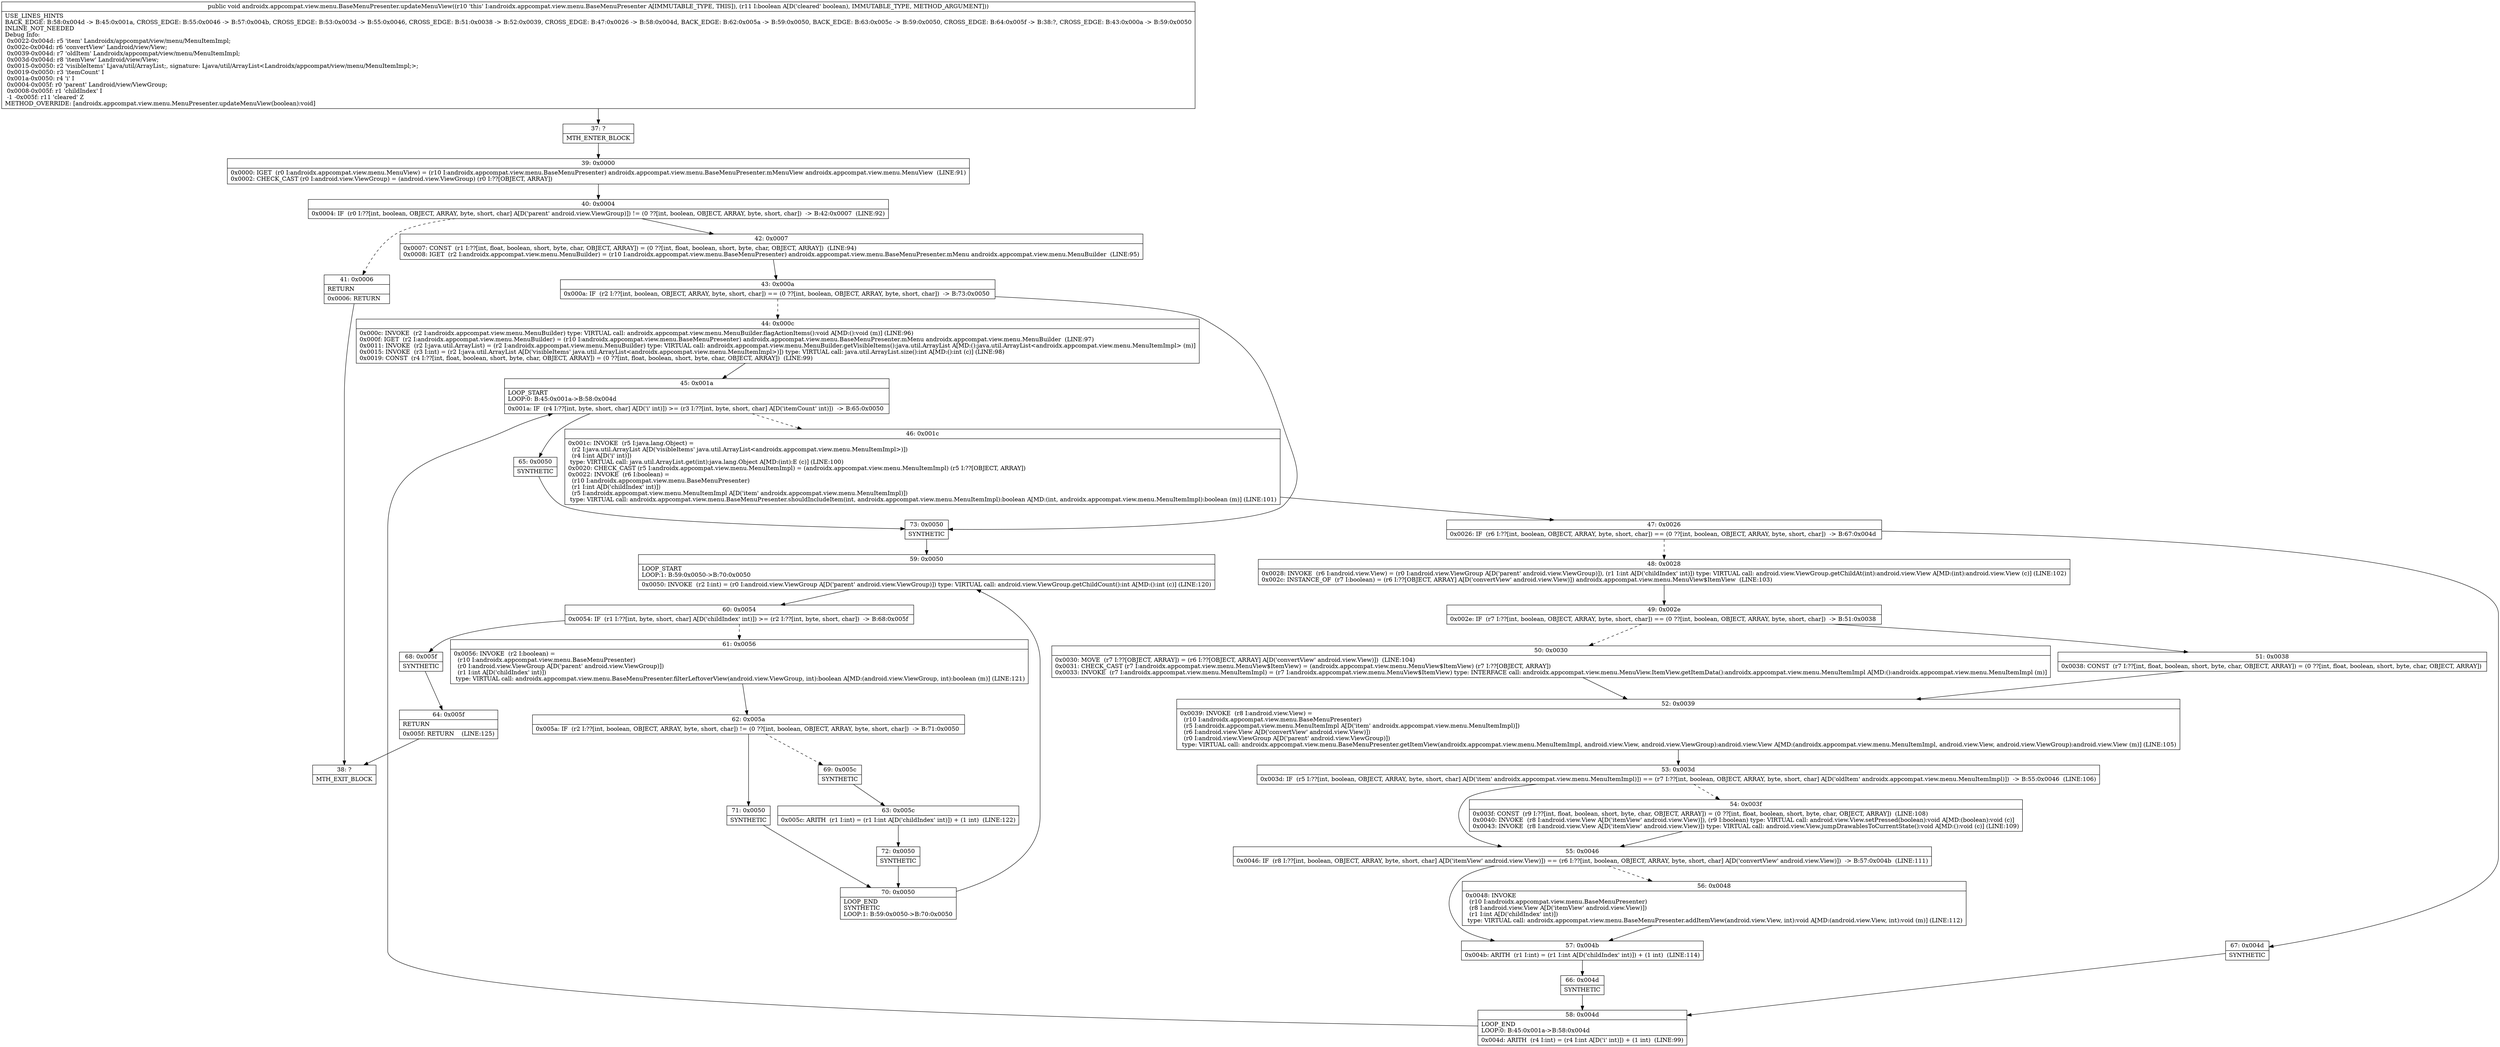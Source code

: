 digraph "CFG forandroidx.appcompat.view.menu.BaseMenuPresenter.updateMenuView(Z)V" {
Node_37 [shape=record,label="{37\:\ ?|MTH_ENTER_BLOCK\l}"];
Node_39 [shape=record,label="{39\:\ 0x0000|0x0000: IGET  (r0 I:androidx.appcompat.view.menu.MenuView) = (r10 I:androidx.appcompat.view.menu.BaseMenuPresenter) androidx.appcompat.view.menu.BaseMenuPresenter.mMenuView androidx.appcompat.view.menu.MenuView  (LINE:91)\l0x0002: CHECK_CAST (r0 I:android.view.ViewGroup) = (android.view.ViewGroup) (r0 I:??[OBJECT, ARRAY]) \l}"];
Node_40 [shape=record,label="{40\:\ 0x0004|0x0004: IF  (r0 I:??[int, boolean, OBJECT, ARRAY, byte, short, char] A[D('parent' android.view.ViewGroup)]) != (0 ??[int, boolean, OBJECT, ARRAY, byte, short, char])  \-\> B:42:0x0007  (LINE:92)\l}"];
Node_41 [shape=record,label="{41\:\ 0x0006|RETURN\l|0x0006: RETURN   \l}"];
Node_38 [shape=record,label="{38\:\ ?|MTH_EXIT_BLOCK\l}"];
Node_42 [shape=record,label="{42\:\ 0x0007|0x0007: CONST  (r1 I:??[int, float, boolean, short, byte, char, OBJECT, ARRAY]) = (0 ??[int, float, boolean, short, byte, char, OBJECT, ARRAY])  (LINE:94)\l0x0008: IGET  (r2 I:androidx.appcompat.view.menu.MenuBuilder) = (r10 I:androidx.appcompat.view.menu.BaseMenuPresenter) androidx.appcompat.view.menu.BaseMenuPresenter.mMenu androidx.appcompat.view.menu.MenuBuilder  (LINE:95)\l}"];
Node_43 [shape=record,label="{43\:\ 0x000a|0x000a: IF  (r2 I:??[int, boolean, OBJECT, ARRAY, byte, short, char]) == (0 ??[int, boolean, OBJECT, ARRAY, byte, short, char])  \-\> B:73:0x0050 \l}"];
Node_44 [shape=record,label="{44\:\ 0x000c|0x000c: INVOKE  (r2 I:androidx.appcompat.view.menu.MenuBuilder) type: VIRTUAL call: androidx.appcompat.view.menu.MenuBuilder.flagActionItems():void A[MD:():void (m)] (LINE:96)\l0x000f: IGET  (r2 I:androidx.appcompat.view.menu.MenuBuilder) = (r10 I:androidx.appcompat.view.menu.BaseMenuPresenter) androidx.appcompat.view.menu.BaseMenuPresenter.mMenu androidx.appcompat.view.menu.MenuBuilder  (LINE:97)\l0x0011: INVOKE  (r2 I:java.util.ArrayList) = (r2 I:androidx.appcompat.view.menu.MenuBuilder) type: VIRTUAL call: androidx.appcompat.view.menu.MenuBuilder.getVisibleItems():java.util.ArrayList A[MD:():java.util.ArrayList\<androidx.appcompat.view.menu.MenuItemImpl\> (m)]\l0x0015: INVOKE  (r3 I:int) = (r2 I:java.util.ArrayList A[D('visibleItems' java.util.ArrayList\<androidx.appcompat.view.menu.MenuItemImpl\>)]) type: VIRTUAL call: java.util.ArrayList.size():int A[MD:():int (c)] (LINE:98)\l0x0019: CONST  (r4 I:??[int, float, boolean, short, byte, char, OBJECT, ARRAY]) = (0 ??[int, float, boolean, short, byte, char, OBJECT, ARRAY])  (LINE:99)\l}"];
Node_45 [shape=record,label="{45\:\ 0x001a|LOOP_START\lLOOP:0: B:45:0x001a\-\>B:58:0x004d\l|0x001a: IF  (r4 I:??[int, byte, short, char] A[D('i' int)]) \>= (r3 I:??[int, byte, short, char] A[D('itemCount' int)])  \-\> B:65:0x0050 \l}"];
Node_46 [shape=record,label="{46\:\ 0x001c|0x001c: INVOKE  (r5 I:java.lang.Object) = \l  (r2 I:java.util.ArrayList A[D('visibleItems' java.util.ArrayList\<androidx.appcompat.view.menu.MenuItemImpl\>)])\l  (r4 I:int A[D('i' int)])\l type: VIRTUAL call: java.util.ArrayList.get(int):java.lang.Object A[MD:(int):E (c)] (LINE:100)\l0x0020: CHECK_CAST (r5 I:androidx.appcompat.view.menu.MenuItemImpl) = (androidx.appcompat.view.menu.MenuItemImpl) (r5 I:??[OBJECT, ARRAY]) \l0x0022: INVOKE  (r6 I:boolean) = \l  (r10 I:androidx.appcompat.view.menu.BaseMenuPresenter)\l  (r1 I:int A[D('childIndex' int)])\l  (r5 I:androidx.appcompat.view.menu.MenuItemImpl A[D('item' androidx.appcompat.view.menu.MenuItemImpl)])\l type: VIRTUAL call: androidx.appcompat.view.menu.BaseMenuPresenter.shouldIncludeItem(int, androidx.appcompat.view.menu.MenuItemImpl):boolean A[MD:(int, androidx.appcompat.view.menu.MenuItemImpl):boolean (m)] (LINE:101)\l}"];
Node_47 [shape=record,label="{47\:\ 0x0026|0x0026: IF  (r6 I:??[int, boolean, OBJECT, ARRAY, byte, short, char]) == (0 ??[int, boolean, OBJECT, ARRAY, byte, short, char])  \-\> B:67:0x004d \l}"];
Node_48 [shape=record,label="{48\:\ 0x0028|0x0028: INVOKE  (r6 I:android.view.View) = (r0 I:android.view.ViewGroup A[D('parent' android.view.ViewGroup)]), (r1 I:int A[D('childIndex' int)]) type: VIRTUAL call: android.view.ViewGroup.getChildAt(int):android.view.View A[MD:(int):android.view.View (c)] (LINE:102)\l0x002c: INSTANCE_OF  (r7 I:boolean) = (r6 I:??[OBJECT, ARRAY] A[D('convertView' android.view.View)]) androidx.appcompat.view.menu.MenuView$ItemView  (LINE:103)\l}"];
Node_49 [shape=record,label="{49\:\ 0x002e|0x002e: IF  (r7 I:??[int, boolean, OBJECT, ARRAY, byte, short, char]) == (0 ??[int, boolean, OBJECT, ARRAY, byte, short, char])  \-\> B:51:0x0038 \l}"];
Node_50 [shape=record,label="{50\:\ 0x0030|0x0030: MOVE  (r7 I:??[OBJECT, ARRAY]) = (r6 I:??[OBJECT, ARRAY] A[D('convertView' android.view.View)])  (LINE:104)\l0x0031: CHECK_CAST (r7 I:androidx.appcompat.view.menu.MenuView$ItemView) = (androidx.appcompat.view.menu.MenuView$ItemView) (r7 I:??[OBJECT, ARRAY]) \l0x0033: INVOKE  (r7 I:androidx.appcompat.view.menu.MenuItemImpl) = (r7 I:androidx.appcompat.view.menu.MenuView$ItemView) type: INTERFACE call: androidx.appcompat.view.menu.MenuView.ItemView.getItemData():androidx.appcompat.view.menu.MenuItemImpl A[MD:():androidx.appcompat.view.menu.MenuItemImpl (m)]\l}"];
Node_52 [shape=record,label="{52\:\ 0x0039|0x0039: INVOKE  (r8 I:android.view.View) = \l  (r10 I:androidx.appcompat.view.menu.BaseMenuPresenter)\l  (r5 I:androidx.appcompat.view.menu.MenuItemImpl A[D('item' androidx.appcompat.view.menu.MenuItemImpl)])\l  (r6 I:android.view.View A[D('convertView' android.view.View)])\l  (r0 I:android.view.ViewGroup A[D('parent' android.view.ViewGroup)])\l type: VIRTUAL call: androidx.appcompat.view.menu.BaseMenuPresenter.getItemView(androidx.appcompat.view.menu.MenuItemImpl, android.view.View, android.view.ViewGroup):android.view.View A[MD:(androidx.appcompat.view.menu.MenuItemImpl, android.view.View, android.view.ViewGroup):android.view.View (m)] (LINE:105)\l}"];
Node_53 [shape=record,label="{53\:\ 0x003d|0x003d: IF  (r5 I:??[int, boolean, OBJECT, ARRAY, byte, short, char] A[D('item' androidx.appcompat.view.menu.MenuItemImpl)]) == (r7 I:??[int, boolean, OBJECT, ARRAY, byte, short, char] A[D('oldItem' androidx.appcompat.view.menu.MenuItemImpl)])  \-\> B:55:0x0046  (LINE:106)\l}"];
Node_54 [shape=record,label="{54\:\ 0x003f|0x003f: CONST  (r9 I:??[int, float, boolean, short, byte, char, OBJECT, ARRAY]) = (0 ??[int, float, boolean, short, byte, char, OBJECT, ARRAY])  (LINE:108)\l0x0040: INVOKE  (r8 I:android.view.View A[D('itemView' android.view.View)]), (r9 I:boolean) type: VIRTUAL call: android.view.View.setPressed(boolean):void A[MD:(boolean):void (c)]\l0x0043: INVOKE  (r8 I:android.view.View A[D('itemView' android.view.View)]) type: VIRTUAL call: android.view.View.jumpDrawablesToCurrentState():void A[MD:():void (c)] (LINE:109)\l}"];
Node_55 [shape=record,label="{55\:\ 0x0046|0x0046: IF  (r8 I:??[int, boolean, OBJECT, ARRAY, byte, short, char] A[D('itemView' android.view.View)]) == (r6 I:??[int, boolean, OBJECT, ARRAY, byte, short, char] A[D('convertView' android.view.View)])  \-\> B:57:0x004b  (LINE:111)\l}"];
Node_56 [shape=record,label="{56\:\ 0x0048|0x0048: INVOKE  \l  (r10 I:androidx.appcompat.view.menu.BaseMenuPresenter)\l  (r8 I:android.view.View A[D('itemView' android.view.View)])\l  (r1 I:int A[D('childIndex' int)])\l type: VIRTUAL call: androidx.appcompat.view.menu.BaseMenuPresenter.addItemView(android.view.View, int):void A[MD:(android.view.View, int):void (m)] (LINE:112)\l}"];
Node_57 [shape=record,label="{57\:\ 0x004b|0x004b: ARITH  (r1 I:int) = (r1 I:int A[D('childIndex' int)]) + (1 int)  (LINE:114)\l}"];
Node_66 [shape=record,label="{66\:\ 0x004d|SYNTHETIC\l}"];
Node_58 [shape=record,label="{58\:\ 0x004d|LOOP_END\lLOOP:0: B:45:0x001a\-\>B:58:0x004d\l|0x004d: ARITH  (r4 I:int) = (r4 I:int A[D('i' int)]) + (1 int)  (LINE:99)\l}"];
Node_51 [shape=record,label="{51\:\ 0x0038|0x0038: CONST  (r7 I:??[int, float, boolean, short, byte, char, OBJECT, ARRAY]) = (0 ??[int, float, boolean, short, byte, char, OBJECT, ARRAY]) \l}"];
Node_67 [shape=record,label="{67\:\ 0x004d|SYNTHETIC\l}"];
Node_65 [shape=record,label="{65\:\ 0x0050|SYNTHETIC\l}"];
Node_73 [shape=record,label="{73\:\ 0x0050|SYNTHETIC\l}"];
Node_59 [shape=record,label="{59\:\ 0x0050|LOOP_START\lLOOP:1: B:59:0x0050\-\>B:70:0x0050\l|0x0050: INVOKE  (r2 I:int) = (r0 I:android.view.ViewGroup A[D('parent' android.view.ViewGroup)]) type: VIRTUAL call: android.view.ViewGroup.getChildCount():int A[MD:():int (c)] (LINE:120)\l}"];
Node_60 [shape=record,label="{60\:\ 0x0054|0x0054: IF  (r1 I:??[int, byte, short, char] A[D('childIndex' int)]) \>= (r2 I:??[int, byte, short, char])  \-\> B:68:0x005f \l}"];
Node_61 [shape=record,label="{61\:\ 0x0056|0x0056: INVOKE  (r2 I:boolean) = \l  (r10 I:androidx.appcompat.view.menu.BaseMenuPresenter)\l  (r0 I:android.view.ViewGroup A[D('parent' android.view.ViewGroup)])\l  (r1 I:int A[D('childIndex' int)])\l type: VIRTUAL call: androidx.appcompat.view.menu.BaseMenuPresenter.filterLeftoverView(android.view.ViewGroup, int):boolean A[MD:(android.view.ViewGroup, int):boolean (m)] (LINE:121)\l}"];
Node_62 [shape=record,label="{62\:\ 0x005a|0x005a: IF  (r2 I:??[int, boolean, OBJECT, ARRAY, byte, short, char]) != (0 ??[int, boolean, OBJECT, ARRAY, byte, short, char])  \-\> B:71:0x0050 \l}"];
Node_69 [shape=record,label="{69\:\ 0x005c|SYNTHETIC\l}"];
Node_63 [shape=record,label="{63\:\ 0x005c|0x005c: ARITH  (r1 I:int) = (r1 I:int A[D('childIndex' int)]) + (1 int)  (LINE:122)\l}"];
Node_72 [shape=record,label="{72\:\ 0x0050|SYNTHETIC\l}"];
Node_70 [shape=record,label="{70\:\ 0x0050|LOOP_END\lSYNTHETIC\lLOOP:1: B:59:0x0050\-\>B:70:0x0050\l}"];
Node_71 [shape=record,label="{71\:\ 0x0050|SYNTHETIC\l}"];
Node_68 [shape=record,label="{68\:\ 0x005f|SYNTHETIC\l}"];
Node_64 [shape=record,label="{64\:\ 0x005f|RETURN\l|0x005f: RETURN    (LINE:125)\l}"];
MethodNode[shape=record,label="{public void androidx.appcompat.view.menu.BaseMenuPresenter.updateMenuView((r10 'this' I:androidx.appcompat.view.menu.BaseMenuPresenter A[IMMUTABLE_TYPE, THIS]), (r11 I:boolean A[D('cleared' boolean), IMMUTABLE_TYPE, METHOD_ARGUMENT]))  | USE_LINES_HINTS\lBACK_EDGE: B:58:0x004d \-\> B:45:0x001a, CROSS_EDGE: B:55:0x0046 \-\> B:57:0x004b, CROSS_EDGE: B:53:0x003d \-\> B:55:0x0046, CROSS_EDGE: B:51:0x0038 \-\> B:52:0x0039, CROSS_EDGE: B:47:0x0026 \-\> B:58:0x004d, BACK_EDGE: B:62:0x005a \-\> B:59:0x0050, BACK_EDGE: B:63:0x005c \-\> B:59:0x0050, CROSS_EDGE: B:64:0x005f \-\> B:38:?, CROSS_EDGE: B:43:0x000a \-\> B:59:0x0050\lINLINE_NOT_NEEDED\lDebug Info:\l  0x0022\-0x004d: r5 'item' Landroidx\/appcompat\/view\/menu\/MenuItemImpl;\l  0x002c\-0x004d: r6 'convertView' Landroid\/view\/View;\l  0x0039\-0x004d: r7 'oldItem' Landroidx\/appcompat\/view\/menu\/MenuItemImpl;\l  0x003d\-0x004d: r8 'itemView' Landroid\/view\/View;\l  0x0015\-0x0050: r2 'visibleItems' Ljava\/util\/ArrayList;, signature: Ljava\/util\/ArrayList\<Landroidx\/appcompat\/view\/menu\/MenuItemImpl;\>;\l  0x0019\-0x0050: r3 'itemCount' I\l  0x001a\-0x0050: r4 'i' I\l  0x0004\-0x005f: r0 'parent' Landroid\/view\/ViewGroup;\l  0x0008\-0x005f: r1 'childIndex' I\l  \-1 \-0x005f: r11 'cleared' Z\lMETHOD_OVERRIDE: [androidx.appcompat.view.menu.MenuPresenter.updateMenuView(boolean):void]\l}"];
MethodNode -> Node_37;Node_37 -> Node_39;
Node_39 -> Node_40;
Node_40 -> Node_41[style=dashed];
Node_40 -> Node_42;
Node_41 -> Node_38;
Node_42 -> Node_43;
Node_43 -> Node_44[style=dashed];
Node_43 -> Node_73;
Node_44 -> Node_45;
Node_45 -> Node_46[style=dashed];
Node_45 -> Node_65;
Node_46 -> Node_47;
Node_47 -> Node_48[style=dashed];
Node_47 -> Node_67;
Node_48 -> Node_49;
Node_49 -> Node_50[style=dashed];
Node_49 -> Node_51;
Node_50 -> Node_52;
Node_52 -> Node_53;
Node_53 -> Node_54[style=dashed];
Node_53 -> Node_55;
Node_54 -> Node_55;
Node_55 -> Node_56[style=dashed];
Node_55 -> Node_57;
Node_56 -> Node_57;
Node_57 -> Node_66;
Node_66 -> Node_58;
Node_58 -> Node_45;
Node_51 -> Node_52;
Node_67 -> Node_58;
Node_65 -> Node_73;
Node_73 -> Node_59;
Node_59 -> Node_60;
Node_60 -> Node_61[style=dashed];
Node_60 -> Node_68;
Node_61 -> Node_62;
Node_62 -> Node_69[style=dashed];
Node_62 -> Node_71;
Node_69 -> Node_63;
Node_63 -> Node_72;
Node_72 -> Node_70;
Node_70 -> Node_59;
Node_71 -> Node_70;
Node_68 -> Node_64;
Node_64 -> Node_38;
}

